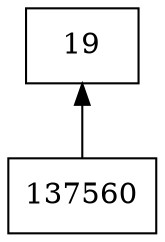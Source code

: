 digraph {

T19 [align = center, shape = box, label = "19"];
T137560 [align = center, shape = box, label = "137560"];

T19 -> T137560 [dir = back];

}

